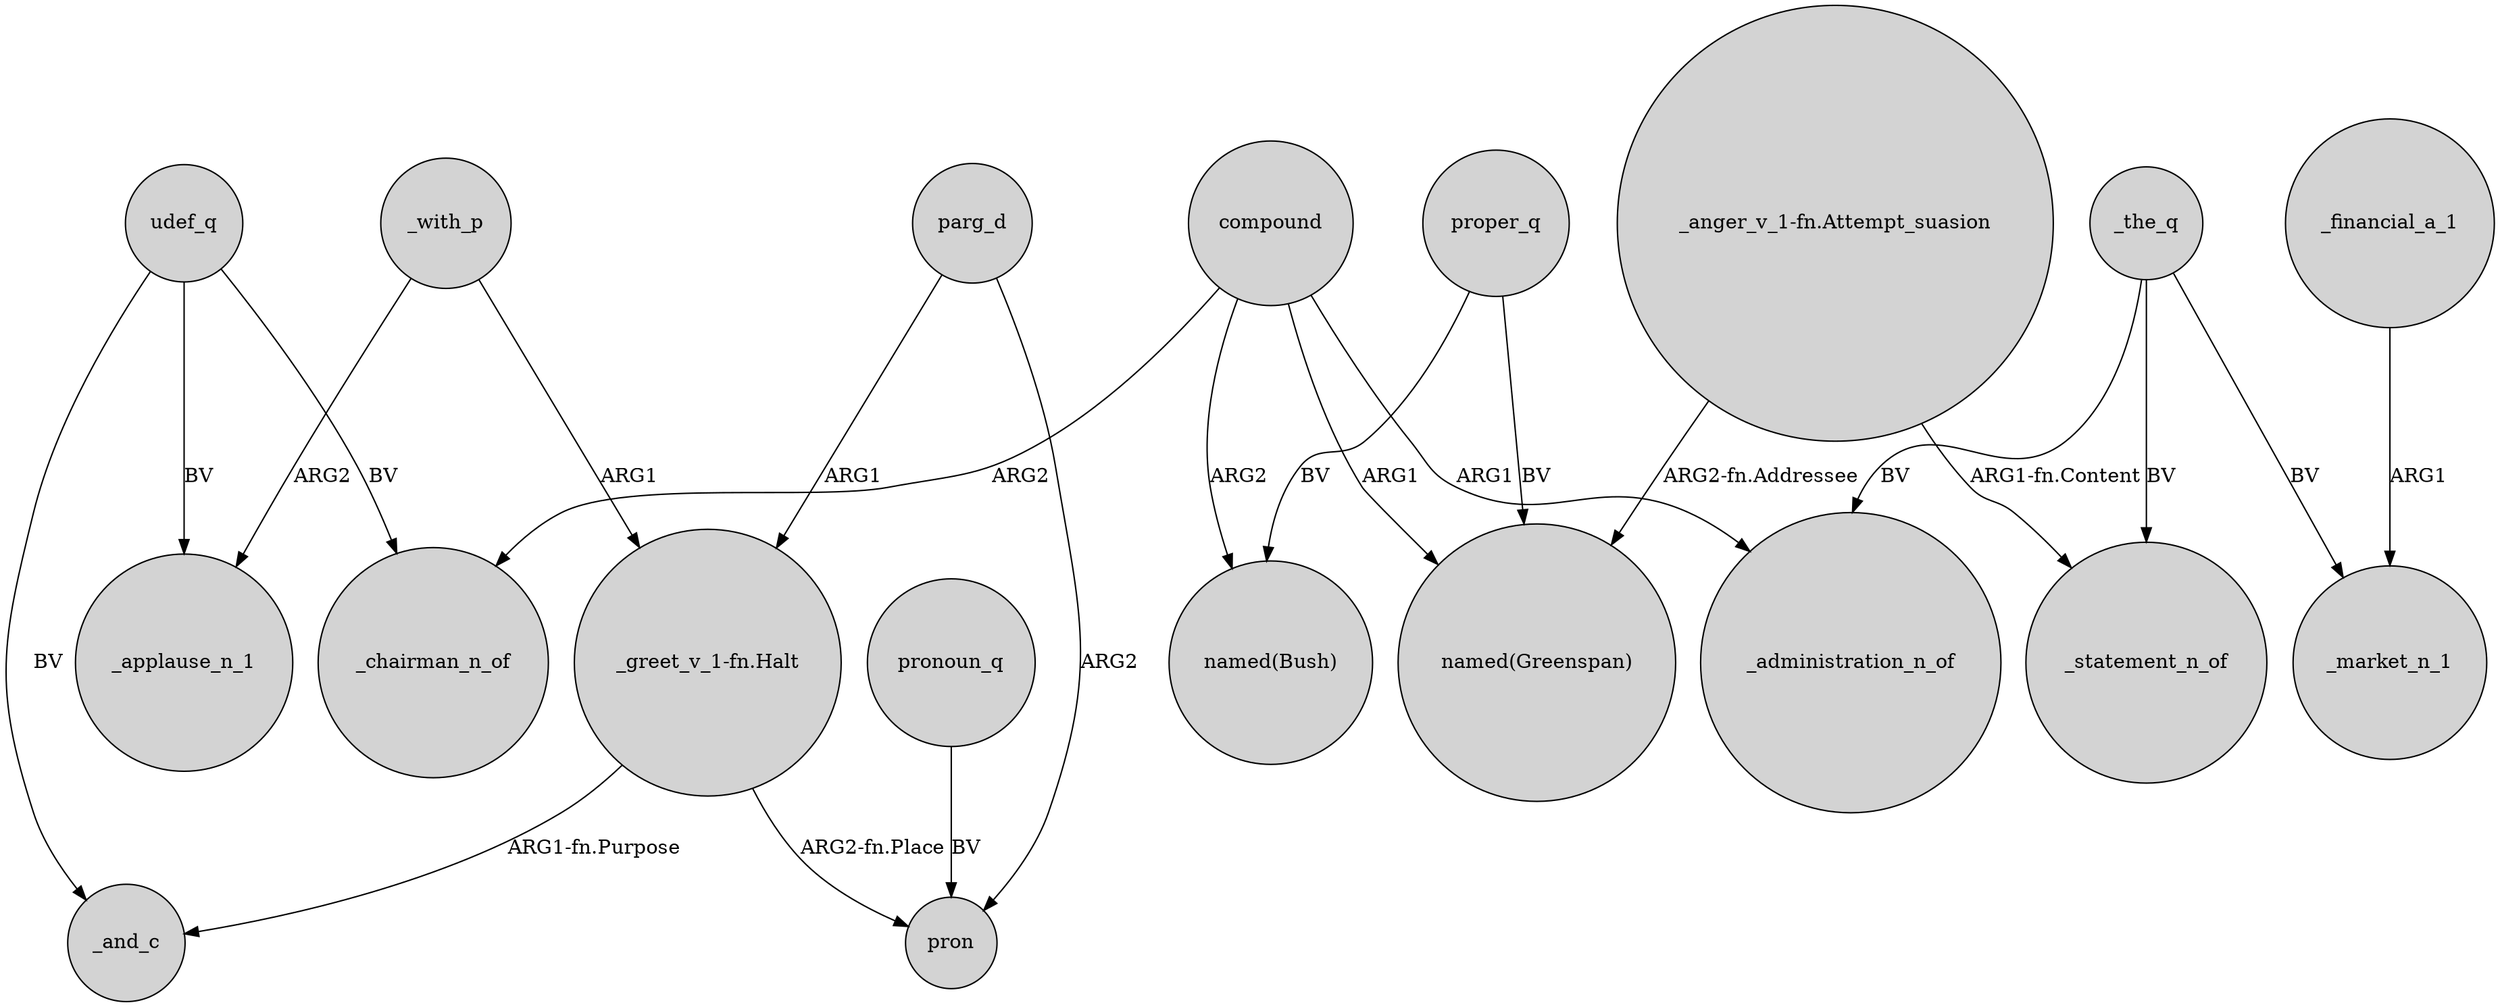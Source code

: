 digraph {
	node [shape=circle style=filled]
	compound -> _chairman_n_of [label=ARG2]
	"_anger_v_1-fn.Attempt_suasion" -> _statement_n_of [label="ARG1-fn.Content"]
	_with_p -> _applause_n_1 [label=ARG2]
	udef_q -> _chairman_n_of [label=BV]
	_financial_a_1 -> _market_n_1 [label=ARG1]
	"_greet_v_1-fn.Halt" -> pron [label="ARG2-fn.Place"]
	compound -> _administration_n_of [label=ARG1]
	parg_d -> pron [label=ARG2]
	udef_q -> _applause_n_1 [label=BV]
	_with_p -> "_greet_v_1-fn.Halt" [label=ARG1]
	udef_q -> _and_c [label=BV]
	_the_q -> _market_n_1 [label=BV]
	pronoun_q -> pron [label=BV]
	proper_q -> "named(Bush)" [label=BV]
	compound -> "named(Bush)" [label=ARG2]
	parg_d -> "_greet_v_1-fn.Halt" [label=ARG1]
	proper_q -> "named(Greenspan)" [label=BV]
	"_anger_v_1-fn.Attempt_suasion" -> "named(Greenspan)" [label="ARG2-fn.Addressee"]
	_the_q -> _statement_n_of [label=BV]
	"_greet_v_1-fn.Halt" -> _and_c [label="ARG1-fn.Purpose"]
	_the_q -> _administration_n_of [label=BV]
	compound -> "named(Greenspan)" [label=ARG1]
}
